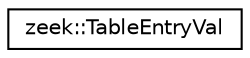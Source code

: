 digraph "Graphical Class Hierarchy"
{
 // LATEX_PDF_SIZE
  edge [fontname="Helvetica",fontsize="10",labelfontname="Helvetica",labelfontsize="10"];
  node [fontname="Helvetica",fontsize="10",shape=record];
  rankdir="LR";
  Node0 [label="zeek::TableEntryVal",height=0.2,width=0.4,color="black", fillcolor="white", style="filled",URL="$d8/da2/classzeek_1_1TableEntryVal.html",tooltip=" "];
}
